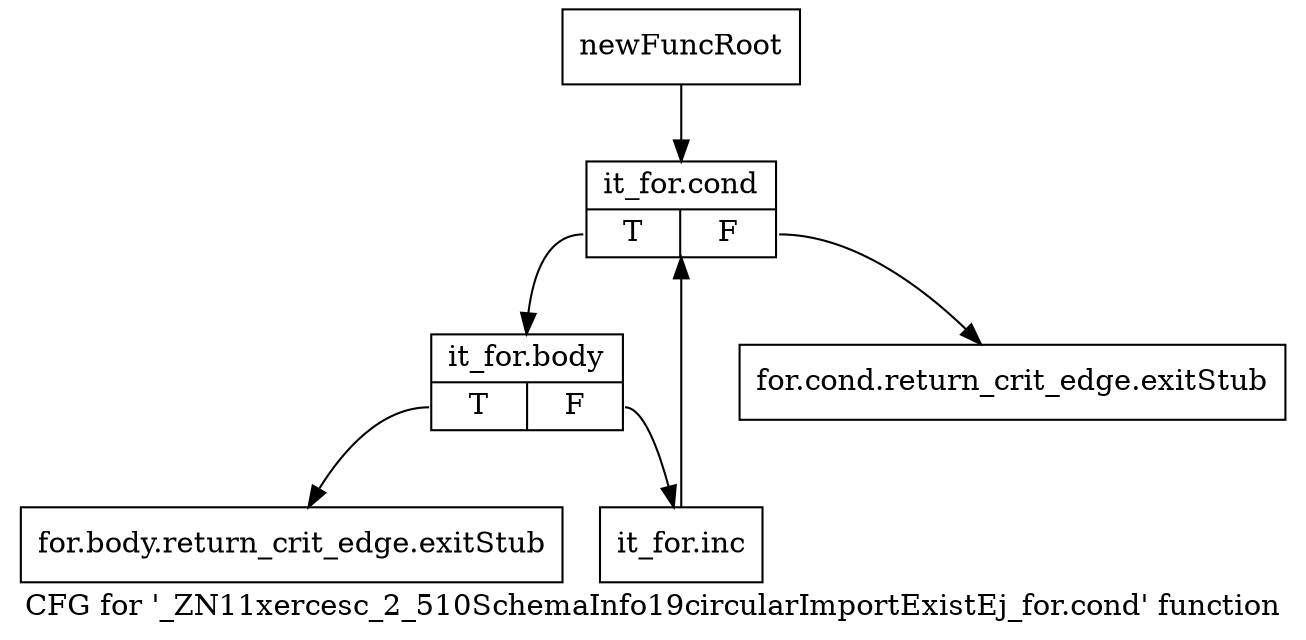 digraph "CFG for '_ZN11xercesc_2_510SchemaInfo19circularImportExistEj_for.cond' function" {
	label="CFG for '_ZN11xercesc_2_510SchemaInfo19circularImportExistEj_for.cond' function";

	Node0x9a66150 [shape=record,label="{newFuncRoot}"];
	Node0x9a66150 -> Node0x9a66240;
	Node0x9a661a0 [shape=record,label="{for.cond.return_crit_edge.exitStub}"];
	Node0x9a661f0 [shape=record,label="{for.body.return_crit_edge.exitStub}"];
	Node0x9a66240 [shape=record,label="{it_for.cond|{<s0>T|<s1>F}}"];
	Node0x9a66240:s0 -> Node0x9a66290;
	Node0x9a66240:s1 -> Node0x9a661a0;
	Node0x9a66290 [shape=record,label="{it_for.body|{<s0>T|<s1>F}}"];
	Node0x9a66290:s0 -> Node0x9a661f0;
	Node0x9a66290:s1 -> Node0x9a662e0;
	Node0x9a662e0 [shape=record,label="{it_for.inc}"];
	Node0x9a662e0 -> Node0x9a66240;
}
